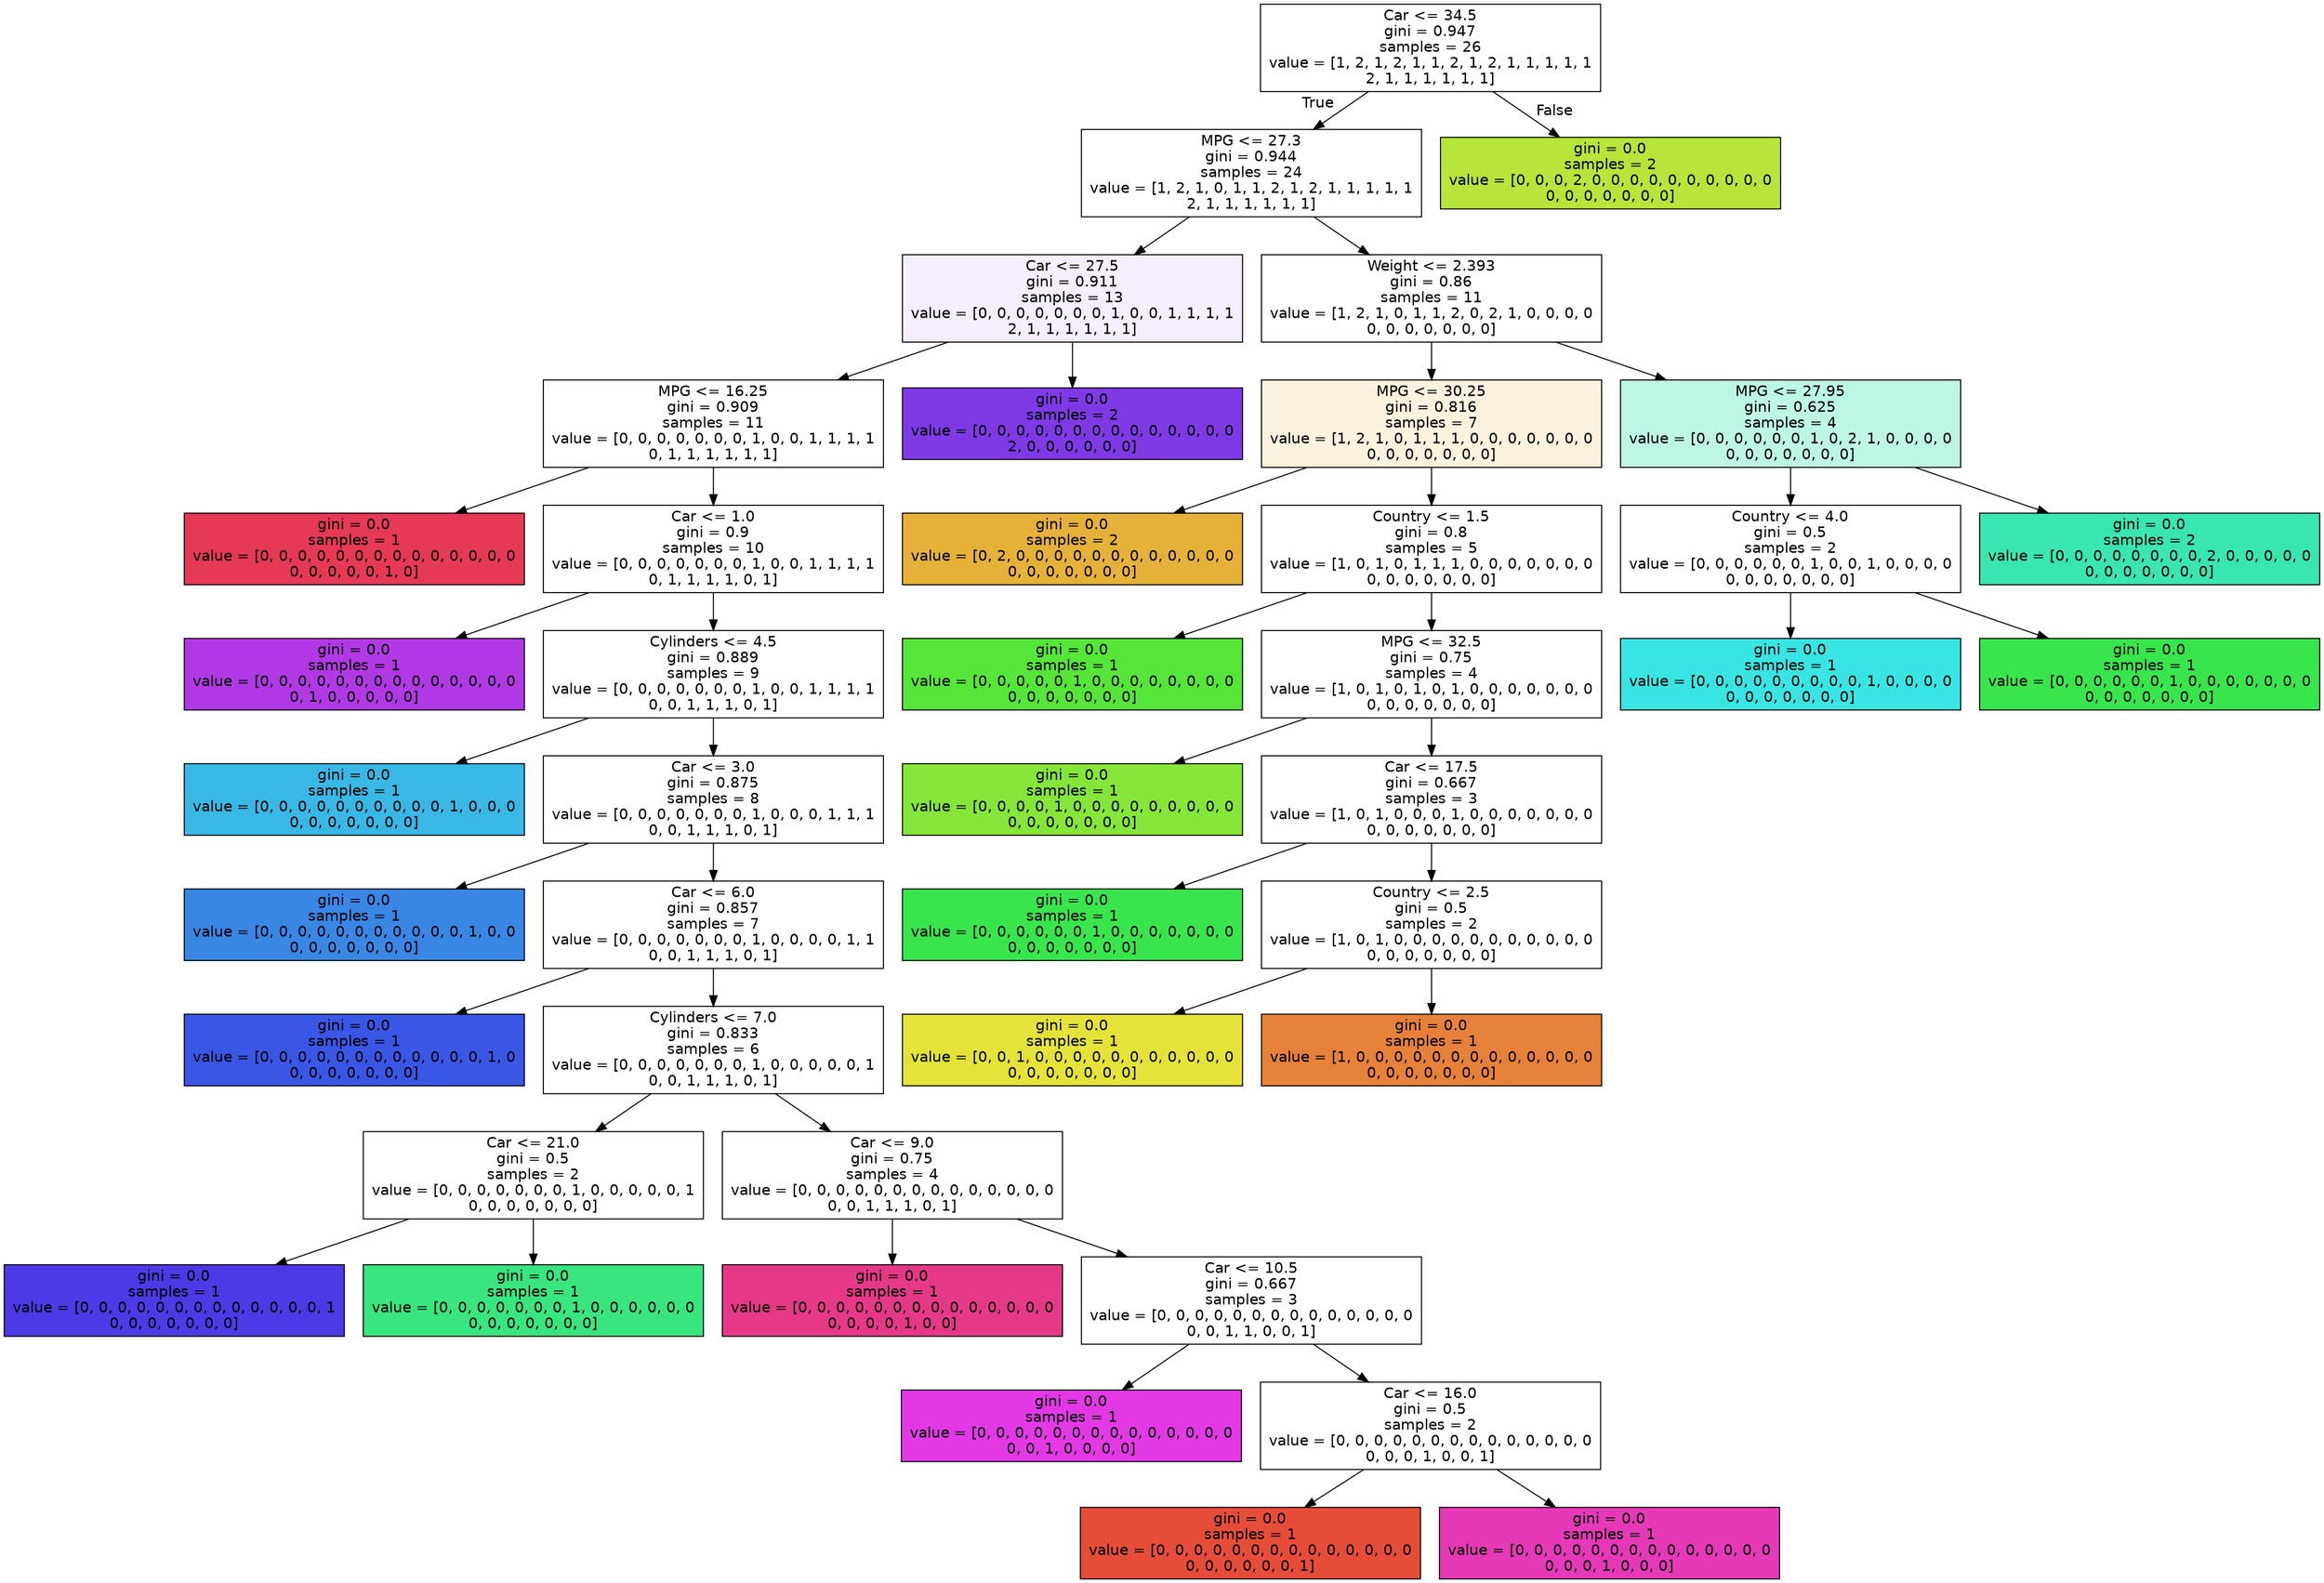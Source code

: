 digraph Tree {
node [shape=box, style="filled", color="black", fontname="helvetica"] ;
edge [fontname="helvetica"] ;
0 [label="Car <= 34.5\ngini = 0.947\nsamples = 26\nvalue = [1, 2, 1, 2, 1, 1, 2, 1, 2, 1, 1, 1, 1, 1\n2, 1, 1, 1, 1, 1, 1]", fillcolor="#ffffff"] ;
1 [label="MPG <= 27.3\ngini = 0.944\nsamples = 24\nvalue = [1, 2, 1, 0, 1, 1, 2, 1, 2, 1, 1, 1, 1, 1\n2, 1, 1, 1, 1, 1, 1]", fillcolor="#ffffff"] ;
0 -> 1 [labeldistance=2.5, labelangle=45, headlabel="True"] ;
2 [label="Car <= 27.5\ngini = 0.911\nsamples = 13\nvalue = [0, 0, 0, 0, 0, 0, 0, 1, 0, 0, 1, 1, 1, 1\n2, 1, 1, 1, 1, 1, 1]", fillcolor="#f4eefd"] ;
1 -> 2 ;
3 [label="MPG <= 16.25\ngini = 0.909\nsamples = 11\nvalue = [0, 0, 0, 0, 0, 0, 0, 1, 0, 0, 1, 1, 1, 1\n0, 1, 1, 1, 1, 1, 1]", fillcolor="#ffffff"] ;
2 -> 3 ;
4 [label="gini = 0.0\nsamples = 1\nvalue = [0, 0, 0, 0, 0, 0, 0, 0, 0, 0, 0, 0, 0, 0\n0, 0, 0, 0, 0, 1, 0]", fillcolor="#e53956"] ;
3 -> 4 ;
5 [label="Car <= 1.0\ngini = 0.9\nsamples = 10\nvalue = [0, 0, 0, 0, 0, 0, 0, 1, 0, 0, 1, 1, 1, 1\n0, 1, 1, 1, 1, 0, 1]", fillcolor="#ffffff"] ;
3 -> 5 ;
6 [label="gini = 0.0\nsamples = 1\nvalue = [0, 0, 0, 0, 0, 0, 0, 0, 0, 0, 0, 0, 0, 0\n0, 1, 0, 0, 0, 0, 0]", fillcolor="#b139e5"] ;
5 -> 6 ;
7 [label="Cylinders <= 4.5\ngini = 0.889\nsamples = 9\nvalue = [0, 0, 0, 0, 0, 0, 0, 1, 0, 0, 1, 1, 1, 1\n0, 0, 1, 1, 1, 0, 1]", fillcolor="#ffffff"] ;
5 -> 7 ;
8 [label="gini = 0.0\nsamples = 1\nvalue = [0, 0, 0, 0, 0, 0, 0, 0, 0, 0, 1, 0, 0, 0\n0, 0, 0, 0, 0, 0, 0]", fillcolor="#39b7e5"] ;
7 -> 8 ;
9 [label="Car <= 3.0\ngini = 0.875\nsamples = 8\nvalue = [0, 0, 0, 0, 0, 0, 0, 1, 0, 0, 0, 1, 1, 1\n0, 0, 1, 1, 1, 0, 1]", fillcolor="#ffffff"] ;
7 -> 9 ;
10 [label="gini = 0.0\nsamples = 1\nvalue = [0, 0, 0, 0, 0, 0, 0, 0, 0, 0, 0, 1, 0, 0\n0, 0, 0, 0, 0, 0, 0]", fillcolor="#3986e5"] ;
9 -> 10 ;
11 [label="Car <= 6.0\ngini = 0.857\nsamples = 7\nvalue = [0, 0, 0, 0, 0, 0, 0, 1, 0, 0, 0, 0, 1, 1\n0, 0, 1, 1, 1, 0, 1]", fillcolor="#ffffff"] ;
9 -> 11 ;
12 [label="gini = 0.0\nsamples = 1\nvalue = [0, 0, 0, 0, 0, 0, 0, 0, 0, 0, 0, 0, 1, 0\n0, 0, 0, 0, 0, 0, 0]", fillcolor="#3956e5"] ;
11 -> 12 ;
13 [label="Cylinders <= 7.0\ngini = 0.833\nsamples = 6\nvalue = [0, 0, 0, 0, 0, 0, 0, 1, 0, 0, 0, 0, 0, 1\n0, 0, 1, 1, 1, 0, 1]", fillcolor="#ffffff"] ;
11 -> 13 ;
14 [label="Car <= 21.0\ngini = 0.5\nsamples = 2\nvalue = [0, 0, 0, 0, 0, 0, 0, 1, 0, 0, 0, 0, 0, 1\n0, 0, 0, 0, 0, 0, 0]", fillcolor="#ffffff"] ;
13 -> 14 ;
15 [label="gini = 0.0\nsamples = 1\nvalue = [0, 0, 0, 0, 0, 0, 0, 0, 0, 0, 0, 0, 0, 1\n0, 0, 0, 0, 0, 0, 0]", fillcolor="#4d39e5"] ;
14 -> 15 ;
16 [label="gini = 0.0\nsamples = 1\nvalue = [0, 0, 0, 0, 0, 0, 0, 1, 0, 0, 0, 0, 0, 0\n0, 0, 0, 0, 0, 0, 0]", fillcolor="#39e57e"] ;
14 -> 16 ;
17 [label="Car <= 9.0\ngini = 0.75\nsamples = 4\nvalue = [0, 0, 0, 0, 0, 0, 0, 0, 0, 0, 0, 0, 0, 0\n0, 0, 1, 1, 1, 0, 1]", fillcolor="#ffffff"] ;
13 -> 17 ;
18 [label="gini = 0.0\nsamples = 1\nvalue = [0, 0, 0, 0, 0, 0, 0, 0, 0, 0, 0, 0, 0, 0\n0, 0, 0, 0, 1, 0, 0]", fillcolor="#e53986"] ;
17 -> 18 ;
19 [label="Car <= 10.5\ngini = 0.667\nsamples = 3\nvalue = [0, 0, 0, 0, 0, 0, 0, 0, 0, 0, 0, 0, 0, 0\n0, 0, 1, 1, 0, 0, 1]", fillcolor="#ffffff"] ;
17 -> 19 ;
20 [label="gini = 0.0\nsamples = 1\nvalue = [0, 0, 0, 0, 0, 0, 0, 0, 0, 0, 0, 0, 0, 0\n0, 0, 1, 0, 0, 0, 0]", fillcolor="#e239e5"] ;
19 -> 20 ;
21 [label="Car <= 16.0\ngini = 0.5\nsamples = 2\nvalue = [0, 0, 0, 0, 0, 0, 0, 0, 0, 0, 0, 0, 0, 0\n0, 0, 0, 1, 0, 0, 1]", fillcolor="#ffffff"] ;
19 -> 21 ;
22 [label="gini = 0.0\nsamples = 1\nvalue = [0, 0, 0, 0, 0, 0, 0, 0, 0, 0, 0, 0, 0, 0\n0, 0, 0, 0, 0, 0, 1]", fillcolor="#e54d39"] ;
21 -> 22 ;
23 [label="gini = 0.0\nsamples = 1\nvalue = [0, 0, 0, 0, 0, 0, 0, 0, 0, 0, 0, 0, 0, 0\n0, 0, 0, 1, 0, 0, 0]", fillcolor="#e539b7"] ;
21 -> 23 ;
24 [label="gini = 0.0\nsamples = 2\nvalue = [0, 0, 0, 0, 0, 0, 0, 0, 0, 0, 0, 0, 0, 0\n2, 0, 0, 0, 0, 0, 0]", fillcolor="#7e39e5"] ;
2 -> 24 ;
25 [label="Weight <= 2.393\ngini = 0.86\nsamples = 11\nvalue = [1, 2, 1, 0, 1, 1, 2, 0, 2, 1, 0, 0, 0, 0\n0, 0, 0, 0, 0, 0, 0]", fillcolor="#ffffff"] ;
1 -> 25 ;
26 [label="MPG <= 30.25\ngini = 0.816\nsamples = 7\nvalue = [1, 2, 1, 0, 1, 1, 1, 0, 0, 0, 0, 0, 0, 0\n0, 0, 0, 0, 0, 0, 0]", fillcolor="#fbf2de"] ;
25 -> 26 ;
27 [label="gini = 0.0\nsamples = 2\nvalue = [0, 2, 0, 0, 0, 0, 0, 0, 0, 0, 0, 0, 0, 0\n0, 0, 0, 0, 0, 0, 0]", fillcolor="#e5b139"] ;
26 -> 27 ;
28 [label="Country <= 1.5\ngini = 0.8\nsamples = 5\nvalue = [1, 0, 1, 0, 1, 1, 1, 0, 0, 0, 0, 0, 0, 0\n0, 0, 0, 0, 0, 0, 0]", fillcolor="#ffffff"] ;
26 -> 28 ;
29 [label="gini = 0.0\nsamples = 1\nvalue = [0, 0, 0, 0, 0, 1, 0, 0, 0, 0, 0, 0, 0, 0\n0, 0, 0, 0, 0, 0, 0]", fillcolor="#56e539"] ;
28 -> 29 ;
30 [label="MPG <= 32.5\ngini = 0.75\nsamples = 4\nvalue = [1, 0, 1, 0, 1, 0, 1, 0, 0, 0, 0, 0, 0, 0\n0, 0, 0, 0, 0, 0, 0]", fillcolor="#ffffff"] ;
28 -> 30 ;
31 [label="gini = 0.0\nsamples = 1\nvalue = [0, 0, 0, 0, 1, 0, 0, 0, 0, 0, 0, 0, 0, 0\n0, 0, 0, 0, 0, 0, 0]", fillcolor="#86e539"] ;
30 -> 31 ;
32 [label="Car <= 17.5\ngini = 0.667\nsamples = 3\nvalue = [1, 0, 1, 0, 0, 0, 1, 0, 0, 0, 0, 0, 0, 0\n0, 0, 0, 0, 0, 0, 0]", fillcolor="#ffffff"] ;
30 -> 32 ;
33 [label="gini = 0.0\nsamples = 1\nvalue = [0, 0, 0, 0, 0, 0, 1, 0, 0, 0, 0, 0, 0, 0\n0, 0, 0, 0, 0, 0, 0]", fillcolor="#39e54d"] ;
32 -> 33 ;
34 [label="Country <= 2.5\ngini = 0.5\nsamples = 2\nvalue = [1, 0, 1, 0, 0, 0, 0, 0, 0, 0, 0, 0, 0, 0\n0, 0, 0, 0, 0, 0, 0]", fillcolor="#ffffff"] ;
32 -> 34 ;
35 [label="gini = 0.0\nsamples = 1\nvalue = [0, 0, 1, 0, 0, 0, 0, 0, 0, 0, 0, 0, 0, 0\n0, 0, 0, 0, 0, 0, 0]", fillcolor="#e5e239"] ;
34 -> 35 ;
36 [label="gini = 0.0\nsamples = 1\nvalue = [1, 0, 0, 0, 0, 0, 0, 0, 0, 0, 0, 0, 0, 0\n0, 0, 0, 0, 0, 0, 0]", fillcolor="#e58139"] ;
34 -> 36 ;
37 [label="MPG <= 27.95\ngini = 0.625\nsamples = 4\nvalue = [0, 0, 0, 0, 0, 0, 1, 0, 2, 1, 0, 0, 0, 0\n0, 0, 0, 0, 0, 0, 0]", fillcolor="#bdf6e5"] ;
25 -> 37 ;
38 [label="Country <= 4.0\ngini = 0.5\nsamples = 2\nvalue = [0, 0, 0, 0, 0, 0, 1, 0, 0, 1, 0, 0, 0, 0\n0, 0, 0, 0, 0, 0, 0]", fillcolor="#ffffff"] ;
37 -> 38 ;
39 [label="gini = 0.0\nsamples = 1\nvalue = [0, 0, 0, 0, 0, 0, 0, 0, 0, 1, 0, 0, 0, 0\n0, 0, 0, 0, 0, 0, 0]", fillcolor="#39e5e2"] ;
38 -> 39 ;
40 [label="gini = 0.0\nsamples = 1\nvalue = [0, 0, 0, 0, 0, 0, 1, 0, 0, 0, 0, 0, 0, 0\n0, 0, 0, 0, 0, 0, 0]", fillcolor="#39e54d"] ;
38 -> 40 ;
41 [label="gini = 0.0\nsamples = 2\nvalue = [0, 0, 0, 0, 0, 0, 0, 0, 2, 0, 0, 0, 0, 0\n0, 0, 0, 0, 0, 0, 0]", fillcolor="#39e5b1"] ;
37 -> 41 ;
42 [label="gini = 0.0\nsamples = 2\nvalue = [0, 0, 0, 2, 0, 0, 0, 0, 0, 0, 0, 0, 0, 0\n0, 0, 0, 0, 0, 0, 0]", fillcolor="#b7e539"] ;
0 -> 42 [labeldistance=2.5, labelangle=-45, headlabel="False"] ;
}